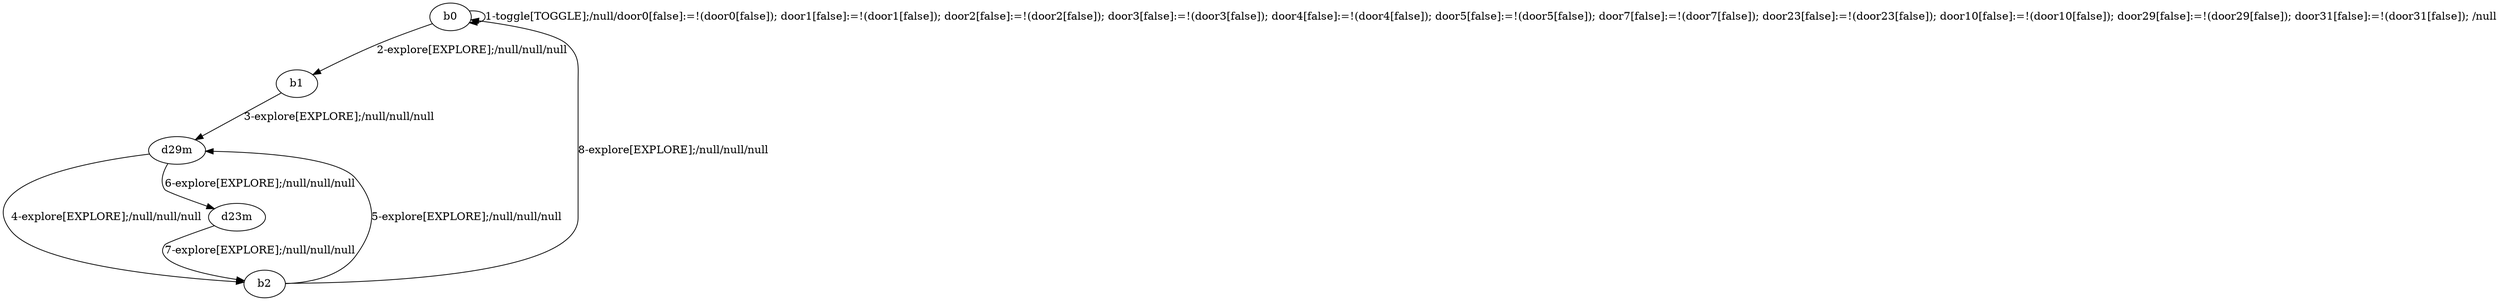 # Total number of goals covered by this test: 1
# b2 --> b0

digraph g {
"b0" -> "b0" [label = "1-toggle[TOGGLE];/null/door0[false]:=!(door0[false]); door1[false]:=!(door1[false]); door2[false]:=!(door2[false]); door3[false]:=!(door3[false]); door4[false]:=!(door4[false]); door5[false]:=!(door5[false]); door7[false]:=!(door7[false]); door23[false]:=!(door23[false]); door10[false]:=!(door10[false]); door29[false]:=!(door29[false]); door31[false]:=!(door31[false]); /null"];
"b0" -> "b1" [label = "2-explore[EXPLORE];/null/null/null"];
"b1" -> "d29m" [label = "3-explore[EXPLORE];/null/null/null"];
"d29m" -> "b2" [label = "4-explore[EXPLORE];/null/null/null"];
"b2" -> "d29m" [label = "5-explore[EXPLORE];/null/null/null"];
"d29m" -> "d23m" [label = "6-explore[EXPLORE];/null/null/null"];
"d23m" -> "b2" [label = "7-explore[EXPLORE];/null/null/null"];
"b2" -> "b0" [label = "8-explore[EXPLORE];/null/null/null"];
}